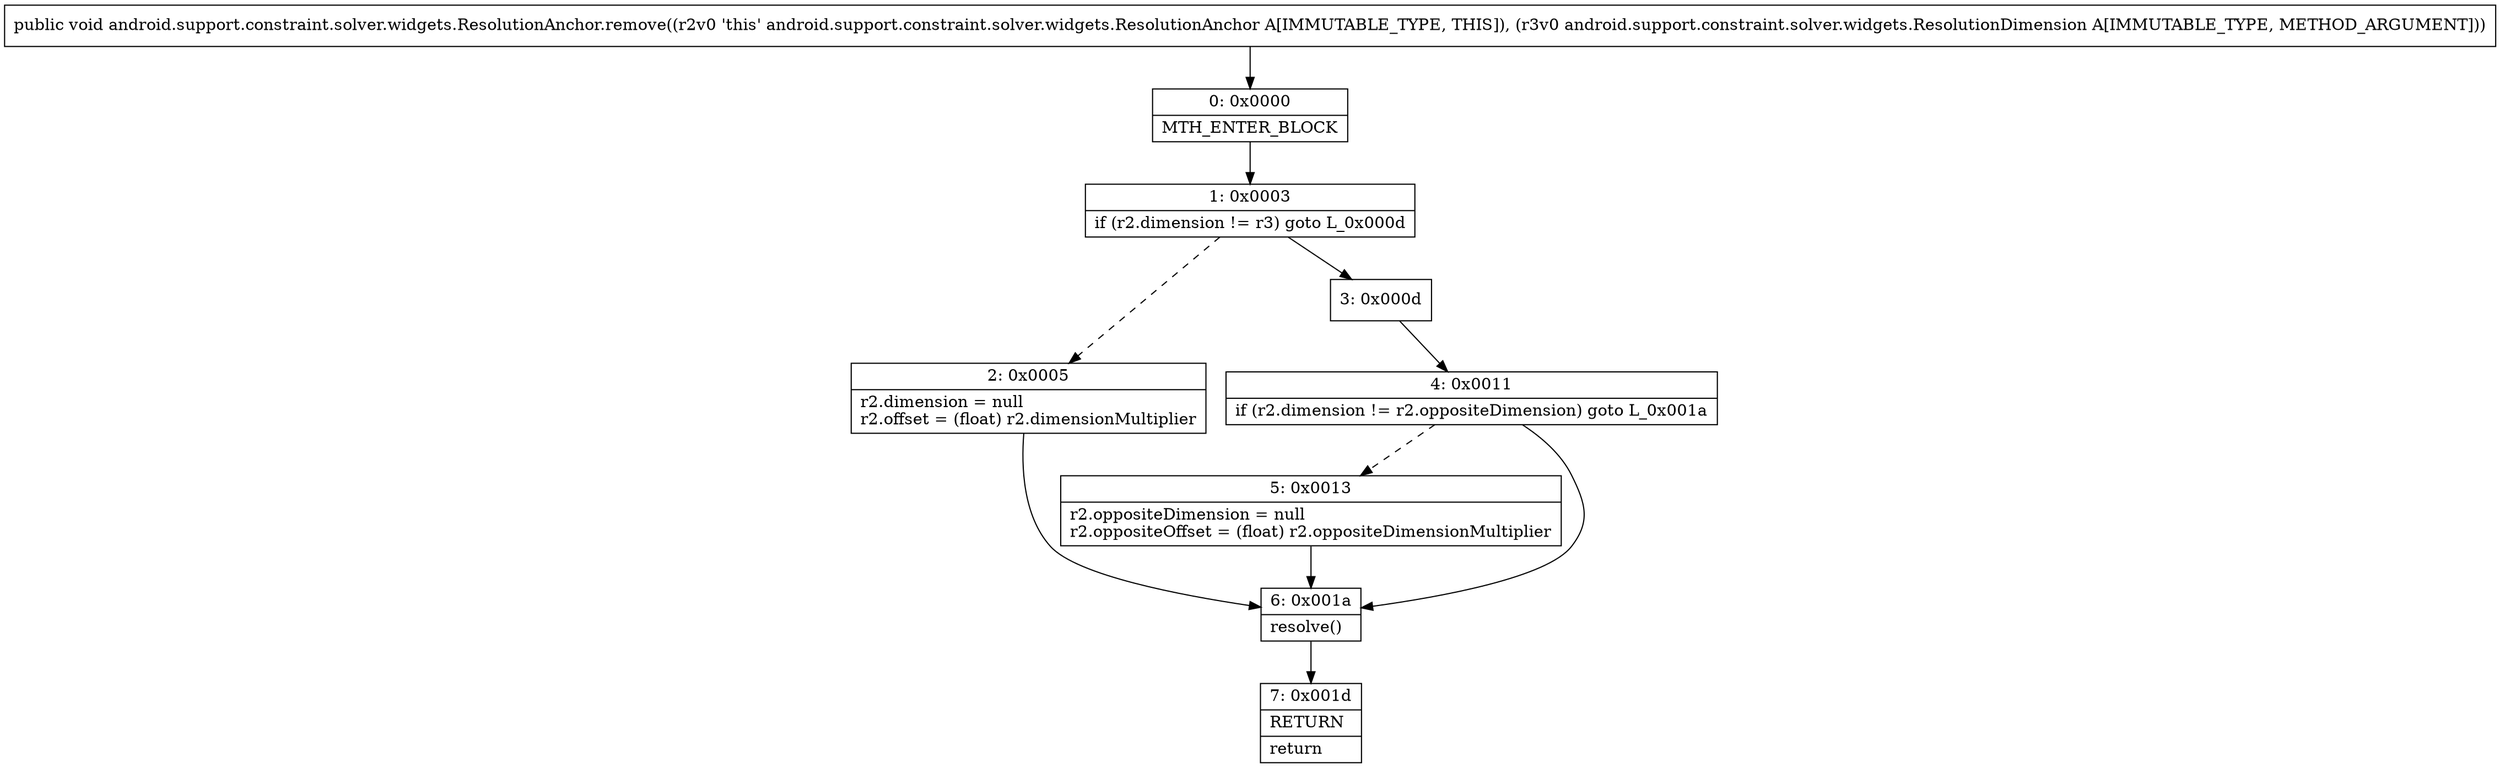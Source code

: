 digraph "CFG forandroid.support.constraint.solver.widgets.ResolutionAnchor.remove(Landroid\/support\/constraint\/solver\/widgets\/ResolutionDimension;)V" {
Node_0 [shape=record,label="{0\:\ 0x0000|MTH_ENTER_BLOCK\l}"];
Node_1 [shape=record,label="{1\:\ 0x0003|if (r2.dimension != r3) goto L_0x000d\l}"];
Node_2 [shape=record,label="{2\:\ 0x0005|r2.dimension = null\lr2.offset = (float) r2.dimensionMultiplier\l}"];
Node_3 [shape=record,label="{3\:\ 0x000d}"];
Node_4 [shape=record,label="{4\:\ 0x0011|if (r2.dimension != r2.oppositeDimension) goto L_0x001a\l}"];
Node_5 [shape=record,label="{5\:\ 0x0013|r2.oppositeDimension = null\lr2.oppositeOffset = (float) r2.oppositeDimensionMultiplier\l}"];
Node_6 [shape=record,label="{6\:\ 0x001a|resolve()\l}"];
Node_7 [shape=record,label="{7\:\ 0x001d|RETURN\l|return\l}"];
MethodNode[shape=record,label="{public void android.support.constraint.solver.widgets.ResolutionAnchor.remove((r2v0 'this' android.support.constraint.solver.widgets.ResolutionAnchor A[IMMUTABLE_TYPE, THIS]), (r3v0 android.support.constraint.solver.widgets.ResolutionDimension A[IMMUTABLE_TYPE, METHOD_ARGUMENT])) }"];
MethodNode -> Node_0;
Node_0 -> Node_1;
Node_1 -> Node_2[style=dashed];
Node_1 -> Node_3;
Node_2 -> Node_6;
Node_3 -> Node_4;
Node_4 -> Node_5[style=dashed];
Node_4 -> Node_6;
Node_5 -> Node_6;
Node_6 -> Node_7;
}

